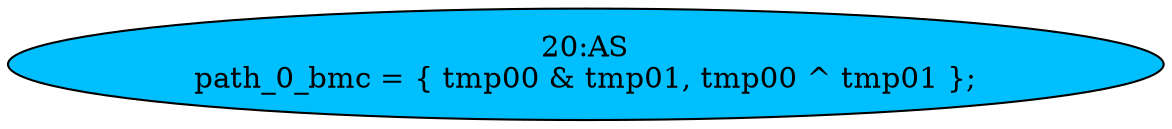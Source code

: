 strict digraph "" {
	node [label="\N"];
	"20:AS"	 [ast="<pyverilog.vparser.ast.Assign object at 0x7f2a68dcebd0>",
		def_var="['path_0_bmc']",
		fillcolor=deepskyblue,
		label="20:AS
path_0_bmc = { tmp00 & tmp01, tmp00 ^ tmp01 };",
		statements="[]",
		style=filled,
		typ=Assign,
		use_var="['tmp00', 'tmp01', 'tmp00', 'tmp01']"];
}
